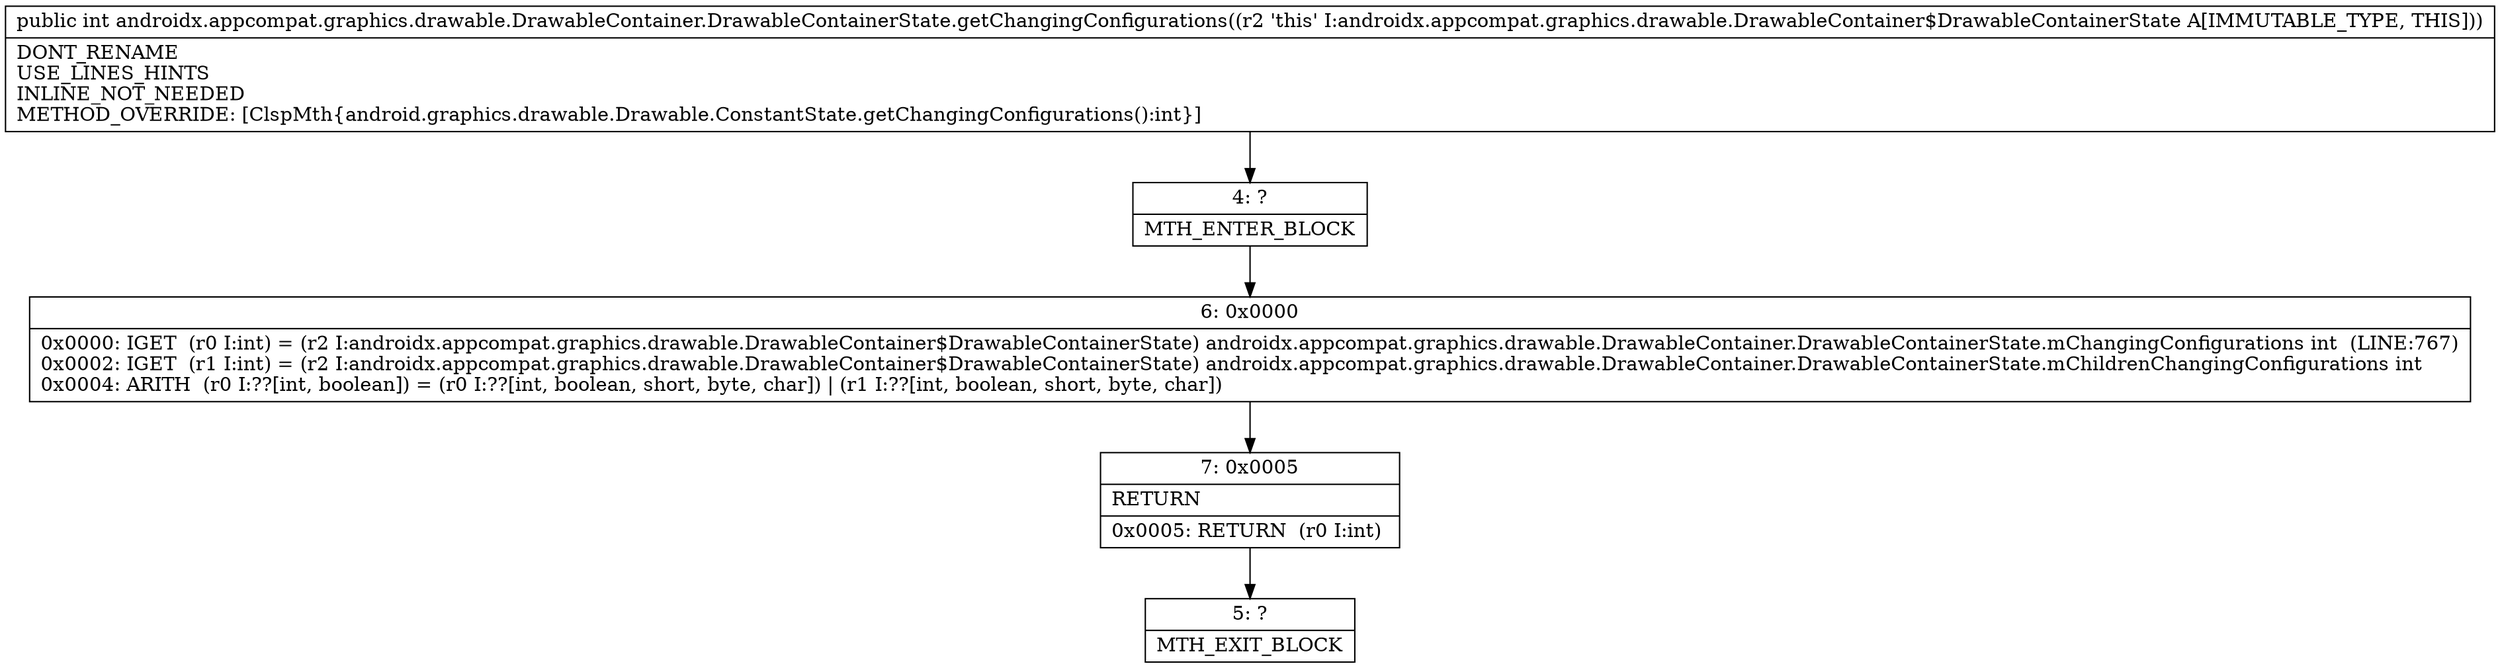 digraph "CFG forandroidx.appcompat.graphics.drawable.DrawableContainer.DrawableContainerState.getChangingConfigurations()I" {
Node_4 [shape=record,label="{4\:\ ?|MTH_ENTER_BLOCK\l}"];
Node_6 [shape=record,label="{6\:\ 0x0000|0x0000: IGET  (r0 I:int) = (r2 I:androidx.appcompat.graphics.drawable.DrawableContainer$DrawableContainerState) androidx.appcompat.graphics.drawable.DrawableContainer.DrawableContainerState.mChangingConfigurations int  (LINE:767)\l0x0002: IGET  (r1 I:int) = (r2 I:androidx.appcompat.graphics.drawable.DrawableContainer$DrawableContainerState) androidx.appcompat.graphics.drawable.DrawableContainer.DrawableContainerState.mChildrenChangingConfigurations int \l0x0004: ARITH  (r0 I:??[int, boolean]) = (r0 I:??[int, boolean, short, byte, char]) \| (r1 I:??[int, boolean, short, byte, char]) \l}"];
Node_7 [shape=record,label="{7\:\ 0x0005|RETURN\l|0x0005: RETURN  (r0 I:int) \l}"];
Node_5 [shape=record,label="{5\:\ ?|MTH_EXIT_BLOCK\l}"];
MethodNode[shape=record,label="{public int androidx.appcompat.graphics.drawable.DrawableContainer.DrawableContainerState.getChangingConfigurations((r2 'this' I:androidx.appcompat.graphics.drawable.DrawableContainer$DrawableContainerState A[IMMUTABLE_TYPE, THIS]))  | DONT_RENAME\lUSE_LINES_HINTS\lINLINE_NOT_NEEDED\lMETHOD_OVERRIDE: [ClspMth\{android.graphics.drawable.Drawable.ConstantState.getChangingConfigurations():int\}]\l}"];
MethodNode -> Node_4;Node_4 -> Node_6;
Node_6 -> Node_7;
Node_7 -> Node_5;
}


